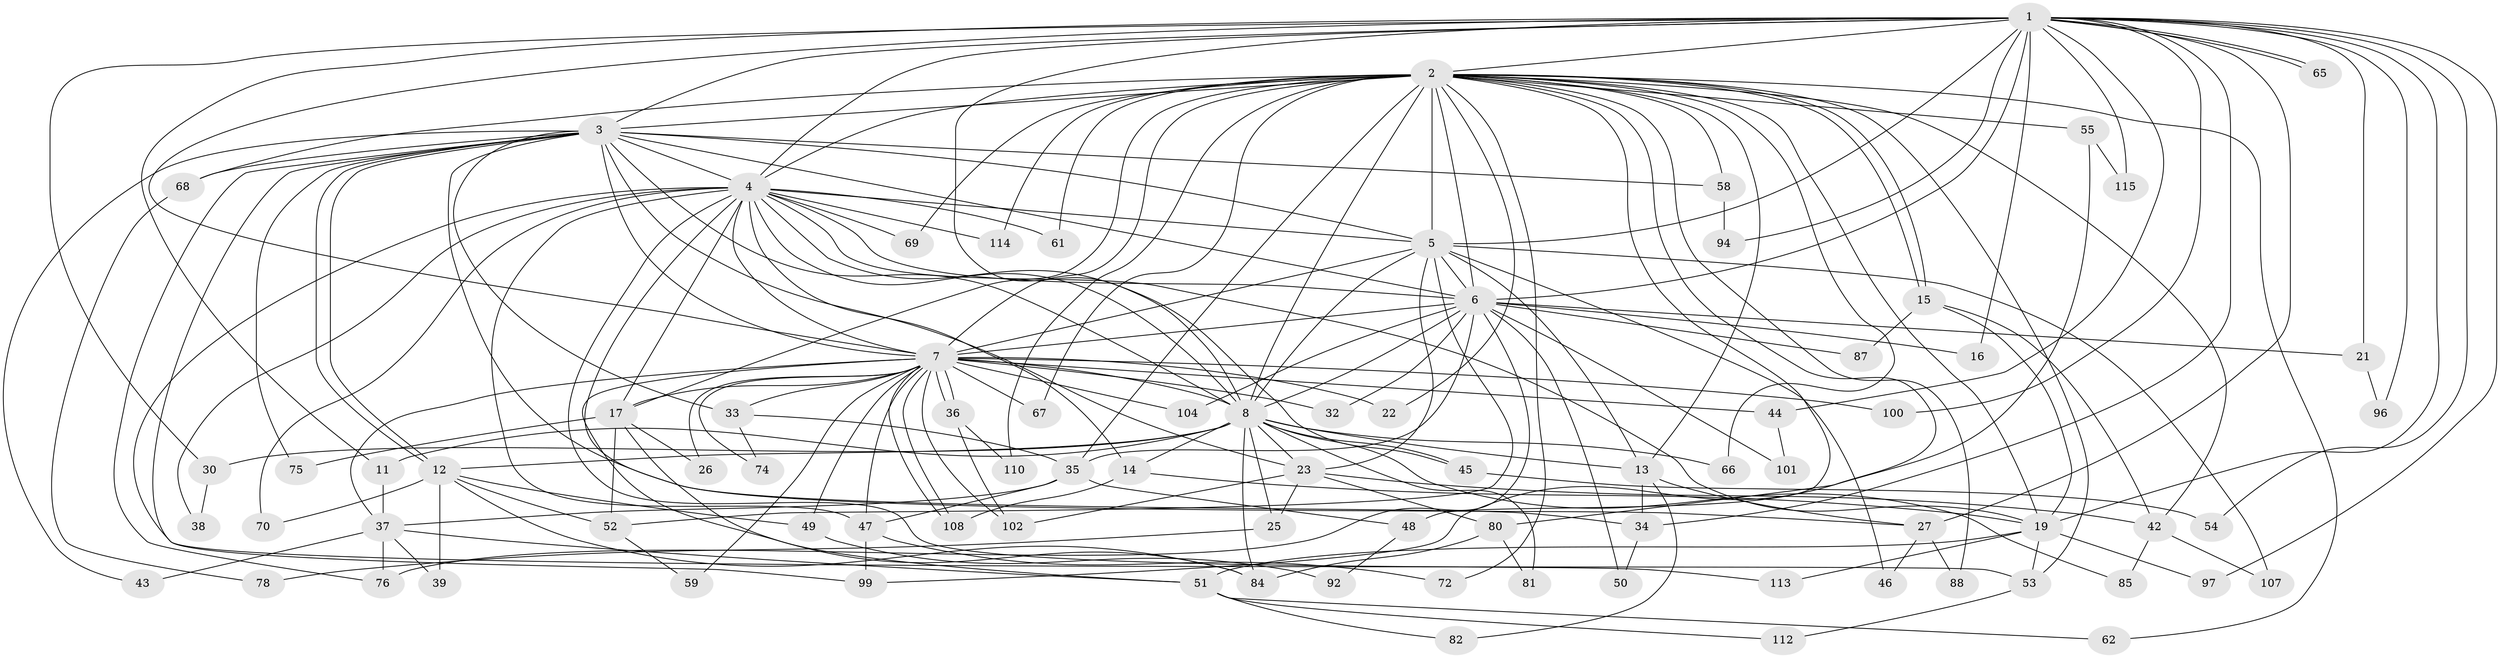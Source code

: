 // original degree distribution, {26: 0.008695652173913044, 24: 0.008695652173913044, 22: 0.02608695652173913, 14: 0.008695652173913044, 19: 0.017391304347826087, 27: 0.008695652173913044, 13: 0.008695652173913044, 3: 0.17391304347826086, 5: 0.043478260869565216, 6: 0.02608695652173913, 4: 0.10434782608695652, 2: 0.5304347826086957, 7: 0.02608695652173913, 8: 0.008695652173913044}
// Generated by graph-tools (version 1.1) at 2025/41/03/06/25 10:41:42]
// undirected, 83 vertices, 199 edges
graph export_dot {
graph [start="1"]
  node [color=gray90,style=filled];
  1 [super="+105"];
  2 [super="+9"];
  3 [super="+57"];
  4 [super="+41"];
  5 [super="+98"];
  6 [super="+29"];
  7 [super="+10"];
  8 [super="+28"];
  11;
  12 [super="+20"];
  13 [super="+18"];
  14 [super="+31"];
  15 [super="+73"];
  16;
  17 [super="+40"];
  19 [super="+24"];
  21;
  22;
  23 [super="+103"];
  25;
  26;
  27 [super="+64"];
  30;
  32 [super="+95"];
  33;
  34 [super="+56"];
  35 [super="+71"];
  36 [super="+63"];
  37 [super="+106"];
  38;
  39;
  42 [super="+60"];
  43;
  44;
  45;
  46;
  47 [super="+79"];
  48;
  49;
  50;
  51 [super="+77"];
  52 [super="+91"];
  53 [super="+86"];
  54;
  55;
  58;
  59;
  61;
  62;
  65;
  66;
  67;
  68 [super="+83"];
  69;
  70;
  72;
  74;
  75;
  76 [super="+90"];
  78;
  80 [super="+89"];
  81;
  82;
  84 [super="+93"];
  85;
  87;
  88;
  92;
  94;
  96;
  97;
  99 [super="+111"];
  100;
  101;
  102;
  104;
  107;
  108 [super="+109"];
  110;
  112;
  113;
  114;
  115;
  1 -- 2 [weight=2];
  1 -- 3 [weight=2];
  1 -- 4;
  1 -- 5;
  1 -- 6;
  1 -- 7 [weight=2];
  1 -- 8;
  1 -- 11;
  1 -- 16;
  1 -- 19;
  1 -- 21;
  1 -- 27;
  1 -- 30;
  1 -- 34;
  1 -- 44;
  1 -- 54;
  1 -- 65;
  1 -- 65;
  1 -- 94;
  1 -- 96;
  1 -- 97;
  1 -- 100;
  1 -- 115;
  2 -- 3 [weight=2];
  2 -- 4 [weight=2];
  2 -- 5 [weight=2];
  2 -- 6 [weight=2];
  2 -- 7 [weight=4];
  2 -- 8 [weight=2];
  2 -- 15;
  2 -- 15;
  2 -- 17;
  2 -- 19;
  2 -- 22;
  2 -- 48;
  2 -- 55 [weight=2];
  2 -- 61;
  2 -- 62;
  2 -- 66;
  2 -- 68 [weight=2];
  2 -- 69;
  2 -- 72;
  2 -- 114;
  2 -- 67;
  2 -- 42;
  2 -- 13;
  2 -- 110;
  2 -- 80;
  2 -- 88;
  2 -- 58;
  2 -- 53;
  2 -- 35;
  3 -- 4;
  3 -- 5;
  3 -- 6;
  3 -- 7 [weight=2];
  3 -- 8;
  3 -- 12;
  3 -- 12;
  3 -- 23;
  3 -- 33;
  3 -- 43;
  3 -- 53;
  3 -- 58;
  3 -- 68;
  3 -- 75;
  3 -- 76;
  3 -- 27;
  4 -- 5;
  4 -- 6;
  4 -- 7 [weight=2];
  4 -- 8;
  4 -- 14 [weight=2];
  4 -- 38;
  4 -- 61;
  4 -- 69;
  4 -- 70;
  4 -- 113;
  4 -- 114;
  4 -- 19;
  4 -- 45;
  4 -- 17;
  4 -- 47;
  4 -- 34;
  4 -- 99;
  5 -- 6;
  5 -- 7 [weight=2];
  5 -- 8;
  5 -- 13;
  5 -- 46;
  5 -- 52;
  5 -- 107;
  5 -- 23;
  6 -- 7 [weight=2];
  6 -- 8 [weight=2];
  6 -- 16;
  6 -- 21;
  6 -- 32;
  6 -- 35;
  6 -- 50;
  6 -- 76;
  6 -- 87;
  6 -- 101;
  6 -- 104;
  7 -- 8 [weight=2];
  7 -- 17;
  7 -- 22;
  7 -- 26;
  7 -- 36 [weight=2];
  7 -- 36;
  7 -- 37;
  7 -- 44;
  7 -- 47;
  7 -- 67;
  7 -- 74;
  7 -- 84;
  7 -- 100;
  7 -- 102;
  7 -- 104;
  7 -- 108;
  7 -- 108;
  7 -- 32 [weight=2];
  7 -- 33;
  7 -- 49;
  7 -- 59;
  8 -- 11;
  8 -- 13;
  8 -- 14;
  8 -- 23;
  8 -- 25;
  8 -- 30;
  8 -- 66;
  8 -- 81;
  8 -- 45;
  8 -- 85;
  8 -- 84;
  8 -- 12;
  11 -- 37;
  12 -- 49;
  12 -- 84;
  12 -- 52;
  12 -- 70;
  12 -- 39;
  13 -- 27;
  13 -- 34;
  13 -- 82;
  14 -- 19;
  14 -- 108;
  15 -- 42;
  15 -- 19;
  15 -- 87;
  17 -- 26;
  17 -- 75;
  17 -- 51;
  17 -- 52;
  19 -- 53;
  19 -- 97;
  19 -- 113;
  19 -- 51;
  21 -- 96;
  23 -- 25;
  23 -- 80;
  23 -- 42;
  23 -- 102;
  25 -- 78;
  27 -- 46;
  27 -- 88;
  30 -- 38;
  33 -- 35;
  33 -- 74;
  34 -- 50;
  35 -- 37;
  35 -- 47;
  35 -- 48;
  36 -- 102;
  36 -- 110;
  37 -- 39;
  37 -- 43;
  37 -- 51;
  37 -- 76;
  42 -- 85;
  42 -- 107;
  44 -- 101;
  45 -- 54;
  47 -- 72;
  47 -- 99;
  48 -- 92;
  49 -- 92;
  51 -- 62;
  51 -- 82;
  51 -- 112;
  52 -- 59;
  53 -- 112;
  55 -- 99;
  55 -- 115;
  58 -- 94;
  68 -- 78;
  80 -- 81;
  80 -- 84;
}

